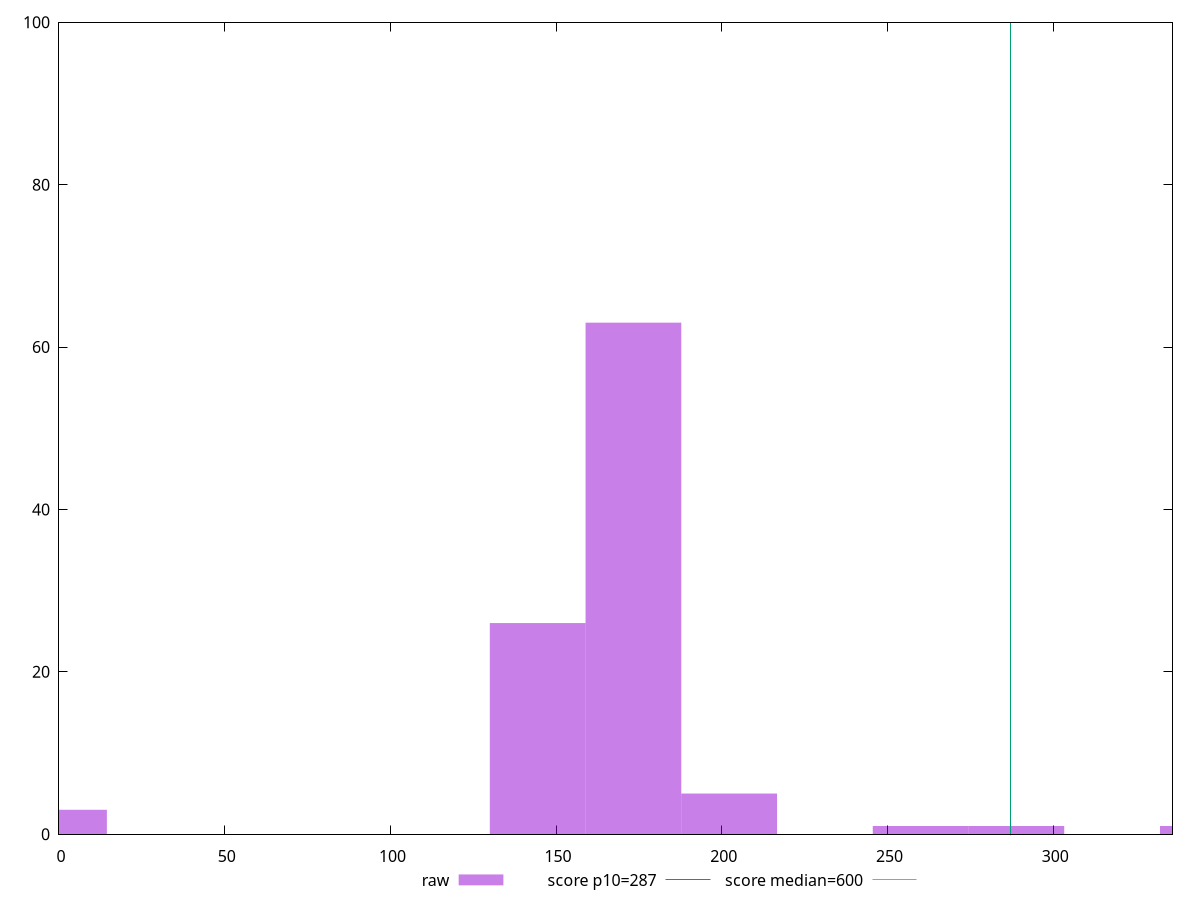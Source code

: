 reset

$raw <<EOF
173.33357924526717 63
202.2225091194784 5
144.444649371056 26
0 3
346.66715849053435 1
260.00036886790076 1
288.889298742112 1
EOF

set key outside below
set boxwidth 28.888929874211197
set xrange [0:336]
set yrange [0:100]
set trange [0:100]
set style fill transparent solid 0.5 noborder

set parametric
set terminal svg size 640, 490 enhanced background rgb 'white'
set output "report_00011_2021-02-09T10:53:21.242Z/total-blocking-time/samples/pages+cached+noadtech/raw/histogram.svg"

plot $raw title "raw" with boxes, \
     287,t title "score p10=287", \
     600,t title "score median=600"

reset
